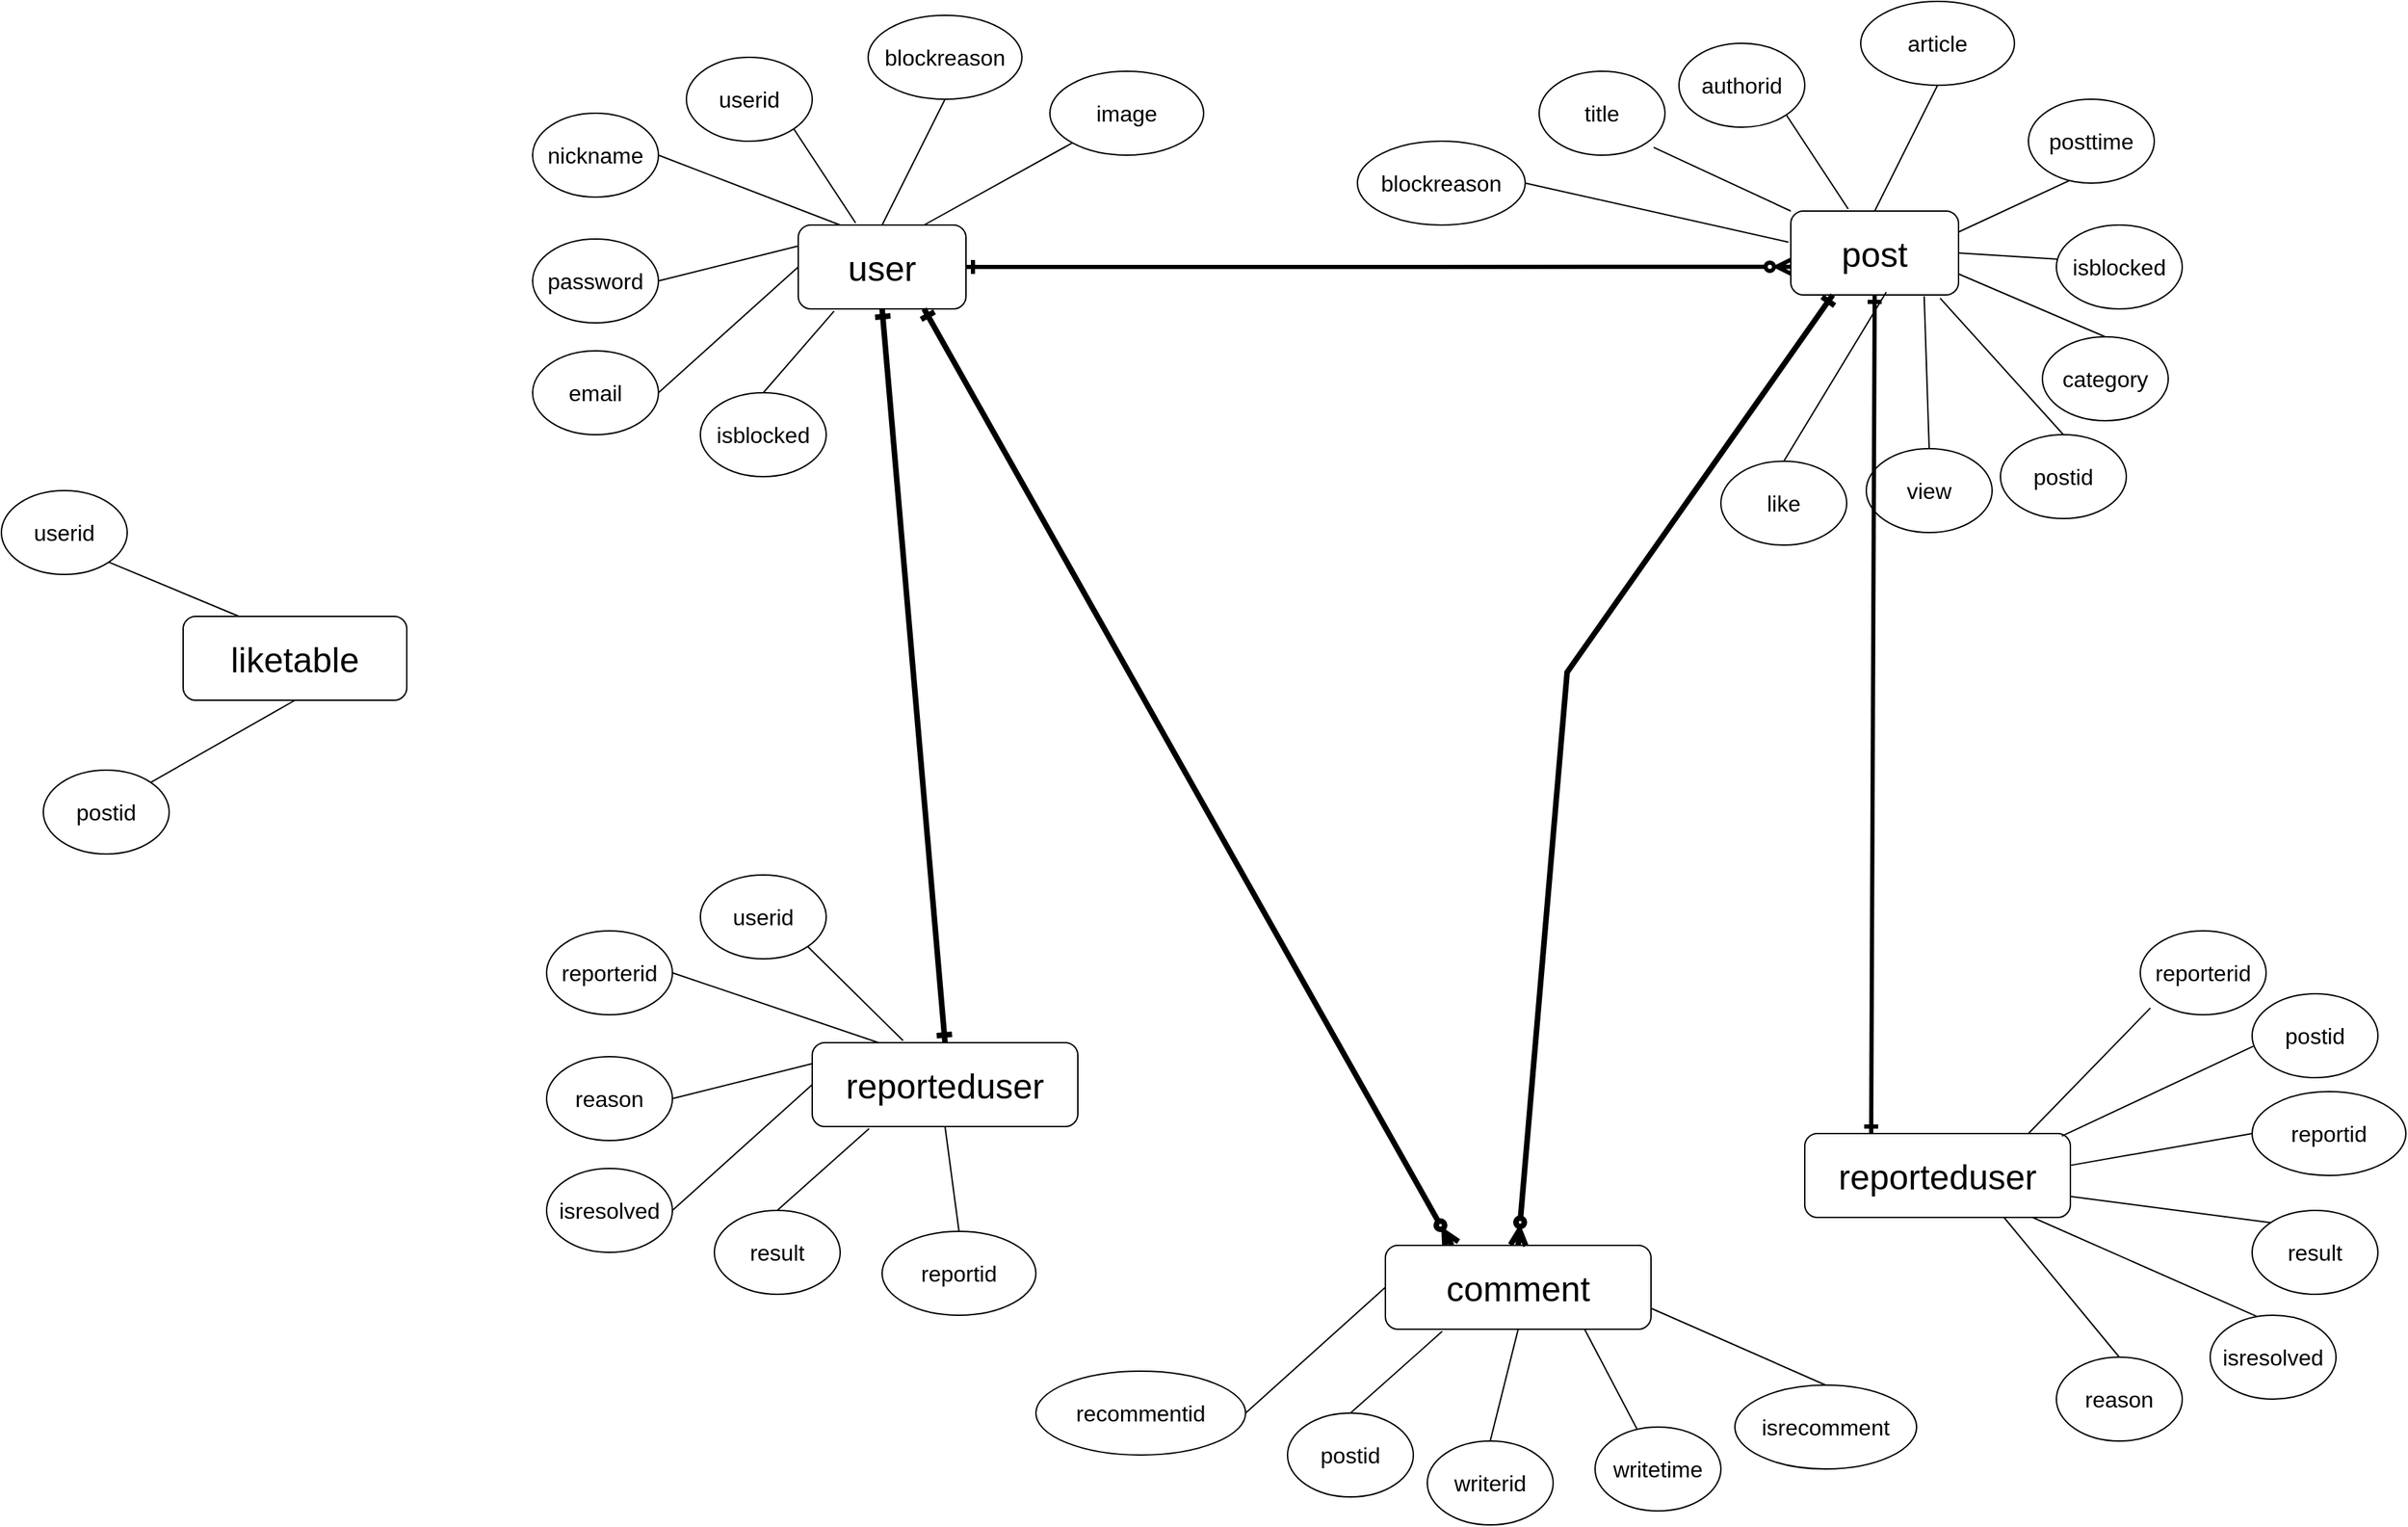<mxfile version="21.6.5" type="device">
  <diagram name="페이지-1" id="y0PQ1GCIzjFGyW6kAUXO">
    <mxGraphModel dx="3491" dy="2475" grid="1" gridSize="10" guides="1" tooltips="1" connect="1" arrows="1" fold="1" page="1" pageScale="1" pageWidth="827" pageHeight="1169" math="0" shadow="0">
      <root>
        <mxCell id="0" />
        <mxCell id="1" parent="0" />
        <mxCell id="JaoTYLzLAvgSiqb9TiZ4-57" style="edgeStyle=orthogonalEdgeStyle;rounded=0;orthogonalLoop=1;jettySize=auto;html=1;exitX=1;exitY=0.5;exitDx=0;exitDy=0;entryX=0;entryY=0.664;entryDx=0;entryDy=0;entryPerimeter=0;startArrow=ERone;startFill=0;endArrow=ERzeroToMany;endFill=0;strokeWidth=3;" edge="1" parent="1" source="JaoTYLzLAvgSiqb9TiZ4-1" target="JaoTYLzLAvgSiqb9TiZ4-21">
          <mxGeometry relative="1" as="geometry" />
        </mxCell>
        <mxCell id="JaoTYLzLAvgSiqb9TiZ4-1" value="&lt;font style=&quot;font-size: 25px;&quot;&gt;user&lt;/font&gt;" style="rounded=1;whiteSpace=wrap;html=1;" vertex="1" parent="1">
          <mxGeometry x="-440" y="150" width="120" height="60" as="geometry" />
        </mxCell>
        <mxCell id="JaoTYLzLAvgSiqb9TiZ4-7" style="rounded=0;orthogonalLoop=1;jettySize=auto;html=1;exitX=1;exitY=0.5;exitDx=0;exitDy=0;entryX=0.25;entryY=0;entryDx=0;entryDy=0;endArrow=none;endFill=0;" edge="1" parent="1" source="JaoTYLzLAvgSiqb9TiZ4-5" target="JaoTYLzLAvgSiqb9TiZ4-1">
          <mxGeometry relative="1" as="geometry" />
        </mxCell>
        <mxCell id="JaoTYLzLAvgSiqb9TiZ4-5" value="&lt;font style=&quot;font-size: 16px;&quot;&gt;nickname&lt;/font&gt;" style="ellipse;whiteSpace=wrap;html=1;" vertex="1" parent="1">
          <mxGeometry x="-630" y="70" width="90" height="60" as="geometry" />
        </mxCell>
        <mxCell id="JaoTYLzLAvgSiqb9TiZ4-10" style="rounded=0;orthogonalLoop=1;jettySize=auto;html=1;exitX=1;exitY=0.5;exitDx=0;exitDy=0;endArrow=none;endFill=0;entryX=0;entryY=0.25;entryDx=0;entryDy=0;" edge="1" parent="1" source="JaoTYLzLAvgSiqb9TiZ4-9" target="JaoTYLzLAvgSiqb9TiZ4-1">
          <mxGeometry relative="1" as="geometry">
            <mxPoint x="-450" y="160" as="targetPoint" />
          </mxGeometry>
        </mxCell>
        <mxCell id="JaoTYLzLAvgSiqb9TiZ4-9" value="&lt;font style=&quot;font-size: 16px;&quot;&gt;password&lt;/font&gt;" style="ellipse;whiteSpace=wrap;html=1;" vertex="1" parent="1">
          <mxGeometry x="-630" y="160" width="90" height="60" as="geometry" />
        </mxCell>
        <mxCell id="JaoTYLzLAvgSiqb9TiZ4-12" style="rounded=0;orthogonalLoop=1;jettySize=auto;html=1;exitX=1;exitY=0.5;exitDx=0;exitDy=0;entryX=0;entryY=0.5;entryDx=0;entryDy=0;endArrow=none;endFill=0;" edge="1" parent="1" source="JaoTYLzLAvgSiqb9TiZ4-11" target="JaoTYLzLAvgSiqb9TiZ4-1">
          <mxGeometry relative="1" as="geometry">
            <mxPoint x="-450" y="170" as="targetPoint" />
          </mxGeometry>
        </mxCell>
        <mxCell id="JaoTYLzLAvgSiqb9TiZ4-11" value="&lt;font style=&quot;font-size: 16px;&quot;&gt;email&lt;/font&gt;" style="ellipse;whiteSpace=wrap;html=1;" vertex="1" parent="1">
          <mxGeometry x="-630" y="240" width="90" height="60" as="geometry" />
        </mxCell>
        <mxCell id="JaoTYLzLAvgSiqb9TiZ4-14" style="rounded=0;orthogonalLoop=1;jettySize=auto;html=1;exitX=0.5;exitY=1;exitDx=0;exitDy=0;entryX=0.5;entryY=0;entryDx=0;entryDy=0;endArrow=none;endFill=0;" edge="1" parent="1" source="JaoTYLzLAvgSiqb9TiZ4-13" target="JaoTYLzLAvgSiqb9TiZ4-1">
          <mxGeometry relative="1" as="geometry">
            <mxPoint x="-180.0" y="17.5" as="sourcePoint" />
            <mxPoint x="-340" y="182.5" as="targetPoint" />
          </mxGeometry>
        </mxCell>
        <mxCell id="JaoTYLzLAvgSiqb9TiZ4-13" value="&lt;font style=&quot;font-size: 16px;&quot;&gt;blockreason&lt;br&gt;&lt;/font&gt;" style="ellipse;whiteSpace=wrap;html=1;" vertex="1" parent="1">
          <mxGeometry x="-390" width="110" height="60" as="geometry" />
        </mxCell>
        <mxCell id="JaoTYLzLAvgSiqb9TiZ4-16" style="rounded=0;orthogonalLoop=1;jettySize=auto;html=1;exitX=1;exitY=1;exitDx=0;exitDy=0;entryX=0.342;entryY=-0.025;entryDx=0;entryDy=0;entryPerimeter=0;endArrow=none;endFill=0;" edge="1" parent="1" source="JaoTYLzLAvgSiqb9TiZ4-15" target="JaoTYLzLAvgSiqb9TiZ4-1">
          <mxGeometry relative="1" as="geometry" />
        </mxCell>
        <mxCell id="JaoTYLzLAvgSiqb9TiZ4-15" value="&lt;font style=&quot;font-size: 16px;&quot;&gt;userid&lt;br&gt;&lt;/font&gt;" style="ellipse;whiteSpace=wrap;html=1;" vertex="1" parent="1">
          <mxGeometry x="-520" y="30" width="90" height="60" as="geometry" />
        </mxCell>
        <mxCell id="JaoTYLzLAvgSiqb9TiZ4-19" style="rounded=0;orthogonalLoop=1;jettySize=auto;html=1;exitX=0.5;exitY=0;exitDx=0;exitDy=0;entryX=0.214;entryY=1.026;entryDx=0;entryDy=0;entryPerimeter=0;endArrow=none;endFill=0;" edge="1" parent="1" source="JaoTYLzLAvgSiqb9TiZ4-18" target="JaoTYLzLAvgSiqb9TiZ4-1">
          <mxGeometry relative="1" as="geometry" />
        </mxCell>
        <mxCell id="JaoTYLzLAvgSiqb9TiZ4-18" value="&lt;font style=&quot;font-size: 16px;&quot;&gt;isblocked&lt;/font&gt;" style="ellipse;whiteSpace=wrap;html=1;" vertex="1" parent="1">
          <mxGeometry x="-510" y="270" width="90" height="60" as="geometry" />
        </mxCell>
        <mxCell id="JaoTYLzLAvgSiqb9TiZ4-21" value="&lt;font style=&quot;font-size: 25px;&quot;&gt;post&lt;br&gt;&lt;/font&gt;" style="rounded=1;whiteSpace=wrap;html=1;" vertex="1" parent="1">
          <mxGeometry x="270" y="140" width="120" height="60" as="geometry" />
        </mxCell>
        <mxCell id="JaoTYLzLAvgSiqb9TiZ4-22" style="rounded=0;orthogonalLoop=1;jettySize=auto;html=1;exitX=1;exitY=0.5;exitDx=0;exitDy=0;entryX=1;entryY=0.5;entryDx=0;entryDy=0;endArrow=none;endFill=0;" edge="1" parent="1" source="JaoTYLzLAvgSiqb9TiZ4-23" target="JaoTYLzLAvgSiqb9TiZ4-21">
          <mxGeometry relative="1" as="geometry" />
        </mxCell>
        <mxCell id="JaoTYLzLAvgSiqb9TiZ4-23" value="&lt;font style=&quot;font-size: 16px;&quot;&gt;isblocked&lt;/font&gt;" style="ellipse;whiteSpace=wrap;html=1;" vertex="1" parent="1">
          <mxGeometry x="460" y="150" width="90" height="60" as="geometry" />
        </mxCell>
        <mxCell id="JaoTYLzLAvgSiqb9TiZ4-24" style="rounded=0;orthogonalLoop=1;jettySize=auto;html=1;exitX=1;exitY=0.5;exitDx=0;exitDy=0;endArrow=none;endFill=0;entryX=1;entryY=0.25;entryDx=0;entryDy=0;" edge="1" parent="1" source="JaoTYLzLAvgSiqb9TiZ4-25" target="JaoTYLzLAvgSiqb9TiZ4-21">
          <mxGeometry relative="1" as="geometry">
            <mxPoint x="260" y="150" as="targetPoint" />
          </mxGeometry>
        </mxCell>
        <mxCell id="JaoTYLzLAvgSiqb9TiZ4-25" value="&lt;font style=&quot;font-size: 16px;&quot;&gt;posttime&lt;br&gt;&lt;/font&gt;" style="ellipse;whiteSpace=wrap;html=1;" vertex="1" parent="1">
          <mxGeometry x="440" y="60" width="90" height="60" as="geometry" />
        </mxCell>
        <mxCell id="JaoTYLzLAvgSiqb9TiZ4-26" style="rounded=0;orthogonalLoop=1;jettySize=auto;html=1;exitX=0.5;exitY=0;exitDx=0;exitDy=0;entryX=0.89;entryY=1.038;entryDx=0;entryDy=0;endArrow=none;endFill=0;entryPerimeter=0;" edge="1" parent="1" source="JaoTYLzLAvgSiqb9TiZ4-27" target="JaoTYLzLAvgSiqb9TiZ4-21">
          <mxGeometry relative="1" as="geometry">
            <mxPoint x="260" y="160" as="targetPoint" />
          </mxGeometry>
        </mxCell>
        <mxCell id="JaoTYLzLAvgSiqb9TiZ4-27" value="&lt;font style=&quot;font-size: 16px;&quot;&gt;postid&lt;/font&gt;" style="ellipse;whiteSpace=wrap;html=1;" vertex="1" parent="1">
          <mxGeometry x="420" y="300" width="90" height="60" as="geometry" />
        </mxCell>
        <mxCell id="JaoTYLzLAvgSiqb9TiZ4-28" style="rounded=0;orthogonalLoop=1;jettySize=auto;html=1;exitX=0.5;exitY=1;exitDx=0;exitDy=0;entryX=0.5;entryY=0;entryDx=0;entryDy=0;endArrow=none;endFill=0;" edge="1" parent="1" source="JaoTYLzLAvgSiqb9TiZ4-29" target="JaoTYLzLAvgSiqb9TiZ4-21">
          <mxGeometry relative="1" as="geometry">
            <mxPoint x="530.0" y="7.5" as="sourcePoint" />
            <mxPoint x="370" y="172.5" as="targetPoint" />
          </mxGeometry>
        </mxCell>
        <mxCell id="JaoTYLzLAvgSiqb9TiZ4-29" value="&lt;font style=&quot;font-size: 16px;&quot;&gt;article&lt;br&gt;&lt;/font&gt;" style="ellipse;whiteSpace=wrap;html=1;" vertex="1" parent="1">
          <mxGeometry x="320" y="-10" width="110" height="60" as="geometry" />
        </mxCell>
        <mxCell id="JaoTYLzLAvgSiqb9TiZ4-30" style="rounded=0;orthogonalLoop=1;jettySize=auto;html=1;exitX=1;exitY=1;exitDx=0;exitDy=0;entryX=0.342;entryY=-0.025;entryDx=0;entryDy=0;entryPerimeter=0;endArrow=none;endFill=0;" edge="1" parent="1" source="JaoTYLzLAvgSiqb9TiZ4-31" target="JaoTYLzLAvgSiqb9TiZ4-21">
          <mxGeometry relative="1" as="geometry" />
        </mxCell>
        <mxCell id="JaoTYLzLAvgSiqb9TiZ4-31" value="&lt;font style=&quot;font-size: 16px;&quot;&gt;authorid&lt;br&gt;&lt;/font&gt;" style="ellipse;whiteSpace=wrap;html=1;" vertex="1" parent="1">
          <mxGeometry x="190" y="20" width="90" height="60" as="geometry" />
        </mxCell>
        <mxCell id="JaoTYLzLAvgSiqb9TiZ4-32" style="rounded=0;orthogonalLoop=1;jettySize=auto;html=1;exitX=0.5;exitY=0;exitDx=0;exitDy=0;entryX=1;entryY=0.75;entryDx=0;entryDy=0;endArrow=none;endFill=0;" edge="1" parent="1" source="JaoTYLzLAvgSiqb9TiZ4-33" target="JaoTYLzLAvgSiqb9TiZ4-21">
          <mxGeometry relative="1" as="geometry" />
        </mxCell>
        <mxCell id="JaoTYLzLAvgSiqb9TiZ4-33" value="&lt;font style=&quot;font-size: 16px;&quot;&gt;category&lt;/font&gt;" style="ellipse;whiteSpace=wrap;html=1;" vertex="1" parent="1">
          <mxGeometry x="450" y="230" width="90" height="60" as="geometry" />
        </mxCell>
        <mxCell id="JaoTYLzLAvgSiqb9TiZ4-36" style="rounded=0;orthogonalLoop=1;jettySize=auto;html=1;exitX=0.5;exitY=0;exitDx=0;exitDy=0;entryX=0.795;entryY=1.014;entryDx=0;entryDy=0;endArrow=none;endFill=0;entryPerimeter=0;" edge="1" parent="1" source="JaoTYLzLAvgSiqb9TiZ4-37" target="JaoTYLzLAvgSiqb9TiZ4-21">
          <mxGeometry relative="1" as="geometry">
            <mxPoint x="287" y="241" as="targetPoint" />
          </mxGeometry>
        </mxCell>
        <mxCell id="JaoTYLzLAvgSiqb9TiZ4-37" value="&lt;font style=&quot;font-size: 16px;&quot;&gt;view&lt;/font&gt;" style="ellipse;whiteSpace=wrap;html=1;" vertex="1" parent="1">
          <mxGeometry x="324" y="310" width="90" height="60" as="geometry" />
        </mxCell>
        <mxCell id="JaoTYLzLAvgSiqb9TiZ4-38" style="rounded=0;orthogonalLoop=1;jettySize=auto;html=1;exitX=0.5;exitY=0;exitDx=0;exitDy=0;entryX=0.569;entryY=0.967;entryDx=0;entryDy=0;endArrow=none;endFill=0;entryPerimeter=0;" edge="1" parent="1" source="JaoTYLzLAvgSiqb9TiZ4-39" target="JaoTYLzLAvgSiqb9TiZ4-21">
          <mxGeometry relative="1" as="geometry">
            <mxPoint x="261" y="210" as="targetPoint" />
          </mxGeometry>
        </mxCell>
        <mxCell id="JaoTYLzLAvgSiqb9TiZ4-39" value="&lt;font style=&quot;font-size: 16px;&quot;&gt;like&lt;br&gt;&lt;/font&gt;" style="ellipse;whiteSpace=wrap;html=1;" vertex="1" parent="1">
          <mxGeometry x="220" y="319" width="90" height="60" as="geometry" />
        </mxCell>
        <mxCell id="JaoTYLzLAvgSiqb9TiZ4-40" style="rounded=0;orthogonalLoop=1;jettySize=auto;html=1;exitX=0.91;exitY=0.907;exitDx=0;exitDy=0;entryX=0;entryY=0;entryDx=0;entryDy=0;endArrow=none;endFill=0;exitPerimeter=0;" edge="1" parent="1" source="JaoTYLzLAvgSiqb9TiZ4-41" target="JaoTYLzLAvgSiqb9TiZ4-21">
          <mxGeometry relative="1" as="geometry">
            <mxPoint x="151" y="210" as="targetPoint" />
          </mxGeometry>
        </mxCell>
        <mxCell id="JaoTYLzLAvgSiqb9TiZ4-41" value="&lt;font style=&quot;font-size: 16px;&quot;&gt;title&lt;br&gt;&lt;/font&gt;" style="ellipse;whiteSpace=wrap;html=1;" vertex="1" parent="1">
          <mxGeometry x="90" y="40" width="90" height="60" as="geometry" />
        </mxCell>
        <mxCell id="JaoTYLzLAvgSiqb9TiZ4-42" style="rounded=0;orthogonalLoop=1;jettySize=auto;html=1;exitX=1;exitY=0.5;exitDx=0;exitDy=0;entryX=-0.014;entryY=0.371;entryDx=0;entryDy=0;endArrow=none;endFill=0;entryPerimeter=0;" edge="1" parent="1" source="JaoTYLzLAvgSiqb9TiZ4-43" target="JaoTYLzLAvgSiqb9TiZ4-21">
          <mxGeometry relative="1" as="geometry">
            <mxPoint x="11" y="105.5" as="targetPoint" />
          </mxGeometry>
        </mxCell>
        <mxCell id="JaoTYLzLAvgSiqb9TiZ4-43" value="&lt;font style=&quot;font-size: 16px;&quot;&gt;blockreason&lt;/font&gt;" style="ellipse;whiteSpace=wrap;html=1;" vertex="1" parent="1">
          <mxGeometry x="-40" y="90" width="120" height="60" as="geometry" />
        </mxCell>
        <mxCell id="JaoTYLzLAvgSiqb9TiZ4-58" style="rounded=0;orthogonalLoop=1;jettySize=auto;html=1;exitX=0.5;exitY=0;exitDx=0;exitDy=0;entryX=0.5;entryY=1;entryDx=0;entryDy=0;startArrow=ERone;startFill=0;endArrow=ERone;endFill=0;strokeWidth=4;" edge="1" parent="1" source="JaoTYLzLAvgSiqb9TiZ4-44" target="JaoTYLzLAvgSiqb9TiZ4-1">
          <mxGeometry relative="1" as="geometry" />
        </mxCell>
        <mxCell id="JaoTYLzLAvgSiqb9TiZ4-44" value="&lt;font style=&quot;font-size: 25px;&quot;&gt;reporteduser&lt;br&gt;&lt;/font&gt;" style="rounded=1;whiteSpace=wrap;html=1;" vertex="1" parent="1">
          <mxGeometry x="-430" y="735" width="190" height="60" as="geometry" />
        </mxCell>
        <mxCell id="JaoTYLzLAvgSiqb9TiZ4-45" style="rounded=0;orthogonalLoop=1;jettySize=auto;html=1;exitX=1;exitY=0.5;exitDx=0;exitDy=0;entryX=0.25;entryY=0;entryDx=0;entryDy=0;endArrow=none;endFill=0;" edge="1" parent="1" source="JaoTYLzLAvgSiqb9TiZ4-46" target="JaoTYLzLAvgSiqb9TiZ4-44">
          <mxGeometry relative="1" as="geometry" />
        </mxCell>
        <mxCell id="JaoTYLzLAvgSiqb9TiZ4-46" value="&lt;font style=&quot;font-size: 16px;&quot;&gt;reporterid&lt;br&gt;&lt;/font&gt;" style="ellipse;whiteSpace=wrap;html=1;" vertex="1" parent="1">
          <mxGeometry x="-620" y="655" width="90" height="60" as="geometry" />
        </mxCell>
        <mxCell id="JaoTYLzLAvgSiqb9TiZ4-47" style="rounded=0;orthogonalLoop=1;jettySize=auto;html=1;exitX=1;exitY=0.5;exitDx=0;exitDy=0;endArrow=none;endFill=0;entryX=0;entryY=0.25;entryDx=0;entryDy=0;" edge="1" parent="1" source="JaoTYLzLAvgSiqb9TiZ4-48" target="JaoTYLzLAvgSiqb9TiZ4-44">
          <mxGeometry relative="1" as="geometry">
            <mxPoint x="-440" y="745" as="targetPoint" />
          </mxGeometry>
        </mxCell>
        <mxCell id="JaoTYLzLAvgSiqb9TiZ4-48" value="&lt;font style=&quot;font-size: 16px;&quot;&gt;reason&lt;/font&gt;" style="ellipse;whiteSpace=wrap;html=1;" vertex="1" parent="1">
          <mxGeometry x="-620" y="745" width="90" height="60" as="geometry" />
        </mxCell>
        <mxCell id="JaoTYLzLAvgSiqb9TiZ4-49" style="rounded=0;orthogonalLoop=1;jettySize=auto;html=1;exitX=1;exitY=0.5;exitDx=0;exitDy=0;entryX=0;entryY=0.5;entryDx=0;entryDy=0;endArrow=none;endFill=0;" edge="1" parent="1" source="JaoTYLzLAvgSiqb9TiZ4-50" target="JaoTYLzLAvgSiqb9TiZ4-44">
          <mxGeometry relative="1" as="geometry">
            <mxPoint x="-440" y="755" as="targetPoint" />
          </mxGeometry>
        </mxCell>
        <mxCell id="JaoTYLzLAvgSiqb9TiZ4-50" value="&lt;font style=&quot;font-size: 16px;&quot;&gt;isresolved&lt;/font&gt;" style="ellipse;whiteSpace=wrap;html=1;" vertex="1" parent="1">
          <mxGeometry x="-620" y="825" width="90" height="60" as="geometry" />
        </mxCell>
        <mxCell id="JaoTYLzLAvgSiqb9TiZ4-51" style="rounded=0;orthogonalLoop=1;jettySize=auto;html=1;exitX=0.5;exitY=1;exitDx=0;exitDy=0;entryX=0.5;entryY=0;entryDx=0;entryDy=0;endArrow=none;endFill=0;" edge="1" parent="1" source="JaoTYLzLAvgSiqb9TiZ4-44" target="JaoTYLzLAvgSiqb9TiZ4-52">
          <mxGeometry relative="1" as="geometry">
            <mxPoint x="-295" y="780" as="sourcePoint" />
            <mxPoint x="-340" y="870" as="targetPoint" />
          </mxGeometry>
        </mxCell>
        <mxCell id="JaoTYLzLAvgSiqb9TiZ4-52" value="&lt;font style=&quot;font-size: 16px;&quot;&gt;reportid&lt;br&gt;&lt;/font&gt;" style="ellipse;whiteSpace=wrap;html=1;" vertex="1" parent="1">
          <mxGeometry x="-380" y="870" width="110" height="60" as="geometry" />
        </mxCell>
        <mxCell id="JaoTYLzLAvgSiqb9TiZ4-53" style="rounded=0;orthogonalLoop=1;jettySize=auto;html=1;exitX=1;exitY=1;exitDx=0;exitDy=0;entryX=0.342;entryY=-0.025;entryDx=0;entryDy=0;entryPerimeter=0;endArrow=none;endFill=0;" edge="1" parent="1" source="JaoTYLzLAvgSiqb9TiZ4-54" target="JaoTYLzLAvgSiqb9TiZ4-44">
          <mxGeometry relative="1" as="geometry" />
        </mxCell>
        <mxCell id="JaoTYLzLAvgSiqb9TiZ4-54" value="&lt;font style=&quot;font-size: 16px;&quot;&gt;userid&lt;br&gt;&lt;/font&gt;" style="ellipse;whiteSpace=wrap;html=1;" vertex="1" parent="1">
          <mxGeometry x="-510" y="615" width="90" height="60" as="geometry" />
        </mxCell>
        <mxCell id="JaoTYLzLAvgSiqb9TiZ4-55" style="rounded=0;orthogonalLoop=1;jettySize=auto;html=1;exitX=0.5;exitY=0;exitDx=0;exitDy=0;entryX=0.214;entryY=1.026;entryDx=0;entryDy=0;entryPerimeter=0;endArrow=none;endFill=0;" edge="1" parent="1" source="JaoTYLzLAvgSiqb9TiZ4-56" target="JaoTYLzLAvgSiqb9TiZ4-44">
          <mxGeometry relative="1" as="geometry" />
        </mxCell>
        <mxCell id="JaoTYLzLAvgSiqb9TiZ4-56" value="&lt;font style=&quot;font-size: 16px;&quot;&gt;result&lt;/font&gt;" style="ellipse;whiteSpace=wrap;html=1;" vertex="1" parent="1">
          <mxGeometry x="-500" y="855" width="90" height="60" as="geometry" />
        </mxCell>
        <mxCell id="JaoTYLzLAvgSiqb9TiZ4-72" style="rounded=0;orthogonalLoop=1;jettySize=auto;html=1;exitX=0.25;exitY=0;exitDx=0;exitDy=0;entryX=0.5;entryY=1;entryDx=0;entryDy=0;startArrow=ERone;startFill=0;endArrow=ERone;endFill=0;strokeWidth=3;" edge="1" parent="1" source="JaoTYLzLAvgSiqb9TiZ4-59" target="JaoTYLzLAvgSiqb9TiZ4-21">
          <mxGeometry relative="1" as="geometry" />
        </mxCell>
        <mxCell id="JaoTYLzLAvgSiqb9TiZ4-59" value="&lt;font style=&quot;font-size: 25px;&quot;&gt;reporteduser&lt;br&gt;&lt;/font&gt;" style="rounded=1;whiteSpace=wrap;html=1;" vertex="1" parent="1">
          <mxGeometry x="280" y="800" width="190" height="60" as="geometry" />
        </mxCell>
        <mxCell id="JaoTYLzLAvgSiqb9TiZ4-60" style="rounded=0;orthogonalLoop=1;jettySize=auto;html=1;exitX=0.08;exitY=0.92;exitDx=0;exitDy=0;entryX=0.842;entryY=0;entryDx=0;entryDy=0;endArrow=none;endFill=0;entryPerimeter=0;exitPerimeter=0;" edge="1" parent="1" source="JaoTYLzLAvgSiqb9TiZ4-61" target="JaoTYLzLAvgSiqb9TiZ4-59">
          <mxGeometry relative="1" as="geometry" />
        </mxCell>
        <mxCell id="JaoTYLzLAvgSiqb9TiZ4-61" value="&lt;font style=&quot;font-size: 16px;&quot;&gt;reporterid&lt;br&gt;&lt;/font&gt;" style="ellipse;whiteSpace=wrap;html=1;" vertex="1" parent="1">
          <mxGeometry x="520" y="655" width="90" height="60" as="geometry" />
        </mxCell>
        <mxCell id="JaoTYLzLAvgSiqb9TiZ4-62" style="rounded=0;orthogonalLoop=1;jettySize=auto;html=1;exitX=0.5;exitY=0;exitDx=0;exitDy=0;endArrow=none;endFill=0;entryX=0.75;entryY=1;entryDx=0;entryDy=0;" edge="1" parent="1" source="JaoTYLzLAvgSiqb9TiZ4-63" target="JaoTYLzLAvgSiqb9TiZ4-59">
          <mxGeometry relative="1" as="geometry">
            <mxPoint x="270" y="810" as="targetPoint" />
          </mxGeometry>
        </mxCell>
        <mxCell id="JaoTYLzLAvgSiqb9TiZ4-63" value="&lt;font style=&quot;font-size: 16px;&quot;&gt;reason&lt;/font&gt;" style="ellipse;whiteSpace=wrap;html=1;" vertex="1" parent="1">
          <mxGeometry x="460" y="960" width="90" height="60" as="geometry" />
        </mxCell>
        <mxCell id="JaoTYLzLAvgSiqb9TiZ4-64" style="rounded=0;orthogonalLoop=1;jettySize=auto;html=1;exitX=0.395;exitY=0.03;exitDx=0;exitDy=0;endArrow=none;endFill=0;exitPerimeter=0;" edge="1" parent="1" source="JaoTYLzLAvgSiqb9TiZ4-65" target="JaoTYLzLAvgSiqb9TiZ4-59">
          <mxGeometry relative="1" as="geometry">
            <mxPoint x="270" y="820" as="targetPoint" />
          </mxGeometry>
        </mxCell>
        <mxCell id="JaoTYLzLAvgSiqb9TiZ4-65" value="&lt;font style=&quot;font-size: 16px;&quot;&gt;isresolved&lt;/font&gt;" style="ellipse;whiteSpace=wrap;html=1;" vertex="1" parent="1">
          <mxGeometry x="570" y="930" width="90" height="60" as="geometry" />
        </mxCell>
        <mxCell id="JaoTYLzLAvgSiqb9TiZ4-66" style="rounded=0;orthogonalLoop=1;jettySize=auto;html=1;exitX=1.002;exitY=0.378;exitDx=0;exitDy=0;entryX=0;entryY=0.5;entryDx=0;entryDy=0;endArrow=none;endFill=0;exitPerimeter=0;" edge="1" parent="1" source="JaoTYLzLAvgSiqb9TiZ4-59" target="JaoTYLzLAvgSiqb9TiZ4-67">
          <mxGeometry relative="1" as="geometry">
            <mxPoint x="415" y="845" as="sourcePoint" />
            <mxPoint x="370" y="935" as="targetPoint" />
          </mxGeometry>
        </mxCell>
        <mxCell id="JaoTYLzLAvgSiqb9TiZ4-67" value="&lt;font style=&quot;font-size: 16px;&quot;&gt;reportid&lt;br&gt;&lt;/font&gt;" style="ellipse;whiteSpace=wrap;html=1;" vertex="1" parent="1">
          <mxGeometry x="600" y="770" width="110" height="60" as="geometry" />
        </mxCell>
        <mxCell id="JaoTYLzLAvgSiqb9TiZ4-68" style="rounded=0;orthogonalLoop=1;jettySize=auto;html=1;exitX=0.009;exitY=0.626;exitDx=0;exitDy=0;entryX=0.968;entryY=0.03;entryDx=0;entryDy=0;entryPerimeter=0;endArrow=none;endFill=0;exitPerimeter=0;" edge="1" parent="1" source="JaoTYLzLAvgSiqb9TiZ4-69" target="JaoTYLzLAvgSiqb9TiZ4-59">
          <mxGeometry relative="1" as="geometry" />
        </mxCell>
        <mxCell id="JaoTYLzLAvgSiqb9TiZ4-69" value="&lt;font style=&quot;font-size: 16px;&quot;&gt;postid&lt;br&gt;&lt;/font&gt;" style="ellipse;whiteSpace=wrap;html=1;" vertex="1" parent="1">
          <mxGeometry x="600" y="700" width="90" height="60" as="geometry" />
        </mxCell>
        <mxCell id="JaoTYLzLAvgSiqb9TiZ4-70" style="rounded=0;orthogonalLoop=1;jettySize=auto;html=1;exitX=0;exitY=0;exitDx=0;exitDy=0;entryX=1;entryY=0.75;entryDx=0;entryDy=0;endArrow=none;endFill=0;" edge="1" parent="1" source="JaoTYLzLAvgSiqb9TiZ4-71" target="JaoTYLzLAvgSiqb9TiZ4-59">
          <mxGeometry relative="1" as="geometry" />
        </mxCell>
        <mxCell id="JaoTYLzLAvgSiqb9TiZ4-71" value="&lt;font style=&quot;font-size: 16px;&quot;&gt;result&lt;/font&gt;" style="ellipse;whiteSpace=wrap;html=1;" vertex="1" parent="1">
          <mxGeometry x="600" y="855" width="90" height="60" as="geometry" />
        </mxCell>
        <mxCell id="JaoTYLzLAvgSiqb9TiZ4-110" style="rounded=0;orthogonalLoop=1;jettySize=auto;html=1;exitX=0.25;exitY=0;exitDx=0;exitDy=0;entryX=0.75;entryY=1;entryDx=0;entryDy=0;strokeWidth=4;startArrow=ERzeroToMany;startFill=0;endArrow=ERone;endFill=0;" edge="1" parent="1" source="JaoTYLzLAvgSiqb9TiZ4-97" target="JaoTYLzLAvgSiqb9TiZ4-1">
          <mxGeometry relative="1" as="geometry" />
        </mxCell>
        <mxCell id="JaoTYLzLAvgSiqb9TiZ4-97" value="&lt;font style=&quot;font-size: 25px;&quot;&gt;comment&lt;br&gt;&lt;/font&gt;" style="rounded=1;whiteSpace=wrap;html=1;" vertex="1" parent="1">
          <mxGeometry x="-20" y="880" width="190" height="60" as="geometry" />
        </mxCell>
        <mxCell id="JaoTYLzLAvgSiqb9TiZ4-98" style="rounded=0;orthogonalLoop=1;jettySize=auto;html=1;exitX=0.5;exitY=0;exitDx=0;exitDy=0;entryX=0.5;entryY=1;entryDx=0;entryDy=0;endArrow=none;endFill=0;" edge="1" parent="1" source="JaoTYLzLAvgSiqb9TiZ4-99" target="JaoTYLzLAvgSiqb9TiZ4-97">
          <mxGeometry relative="1" as="geometry" />
        </mxCell>
        <mxCell id="JaoTYLzLAvgSiqb9TiZ4-99" value="&lt;font style=&quot;font-size: 16px;&quot;&gt;writerid&lt;br&gt;&lt;/font&gt;" style="ellipse;whiteSpace=wrap;html=1;" vertex="1" parent="1">
          <mxGeometry x="10" y="1020" width="90" height="60" as="geometry" />
        </mxCell>
        <mxCell id="JaoTYLzLAvgSiqb9TiZ4-100" style="rounded=0;orthogonalLoop=1;jettySize=auto;html=1;exitX=0.5;exitY=0;exitDx=0;exitDy=0;endArrow=none;endFill=0;entryX=1;entryY=0.75;entryDx=0;entryDy=0;" edge="1" parent="1" source="JaoTYLzLAvgSiqb9TiZ4-101" target="JaoTYLzLAvgSiqb9TiZ4-97">
          <mxGeometry relative="1" as="geometry">
            <mxPoint x="-30" y="890" as="targetPoint" />
          </mxGeometry>
        </mxCell>
        <mxCell id="JaoTYLzLAvgSiqb9TiZ4-101" value="&lt;span style=&quot;font-size: 16px;&quot;&gt;isrecomment&lt;/span&gt;" style="ellipse;whiteSpace=wrap;html=1;" vertex="1" parent="1">
          <mxGeometry x="230" y="980" width="130" height="60" as="geometry" />
        </mxCell>
        <mxCell id="JaoTYLzLAvgSiqb9TiZ4-102" style="rounded=0;orthogonalLoop=1;jettySize=auto;html=1;exitX=1;exitY=0.5;exitDx=0;exitDy=0;entryX=0;entryY=0.5;entryDx=0;entryDy=0;endArrow=none;endFill=0;" edge="1" parent="1" source="JaoTYLzLAvgSiqb9TiZ4-103" target="JaoTYLzLAvgSiqb9TiZ4-97">
          <mxGeometry relative="1" as="geometry">
            <mxPoint x="-30" y="900" as="targetPoint" />
          </mxGeometry>
        </mxCell>
        <mxCell id="JaoTYLzLAvgSiqb9TiZ4-103" value="&lt;span style=&quot;font-size: 16px;&quot;&gt;recommentid&lt;/span&gt;" style="ellipse;whiteSpace=wrap;html=1;" vertex="1" parent="1">
          <mxGeometry x="-270" y="970" width="150" height="60" as="geometry" />
        </mxCell>
        <mxCell id="JaoTYLzLAvgSiqb9TiZ4-106" style="rounded=0;orthogonalLoop=1;jettySize=auto;html=1;endArrow=none;endFill=0;entryX=0.75;entryY=1;entryDx=0;entryDy=0;" edge="1" parent="1" source="JaoTYLzLAvgSiqb9TiZ4-107" target="JaoTYLzLAvgSiqb9TiZ4-97">
          <mxGeometry relative="1" as="geometry">
            <mxPoint x="90" y="950" as="targetPoint" />
          </mxGeometry>
        </mxCell>
        <mxCell id="JaoTYLzLAvgSiqb9TiZ4-107" value="&lt;font style=&quot;font-size: 16px;&quot;&gt;writetime&lt;/font&gt;" style="ellipse;whiteSpace=wrap;html=1;" vertex="1" parent="1">
          <mxGeometry x="130" y="1010" width="90" height="60" as="geometry" />
        </mxCell>
        <mxCell id="JaoTYLzLAvgSiqb9TiZ4-108" style="rounded=0;orthogonalLoop=1;jettySize=auto;html=1;exitX=0.5;exitY=0;exitDx=0;exitDy=0;entryX=0.214;entryY=1.026;entryDx=0;entryDy=0;entryPerimeter=0;endArrow=none;endFill=0;" edge="1" parent="1" source="JaoTYLzLAvgSiqb9TiZ4-109" target="JaoTYLzLAvgSiqb9TiZ4-97">
          <mxGeometry relative="1" as="geometry" />
        </mxCell>
        <mxCell id="JaoTYLzLAvgSiqb9TiZ4-109" value="&lt;font style=&quot;font-size: 16px;&quot;&gt;postid&lt;br&gt;&lt;/font&gt;" style="ellipse;whiteSpace=wrap;html=1;" vertex="1" parent="1">
          <mxGeometry x="-90" y="1000" width="90" height="60" as="geometry" />
        </mxCell>
        <mxCell id="JaoTYLzLAvgSiqb9TiZ4-111" style="rounded=0;orthogonalLoop=1;jettySize=auto;html=1;exitX=0.5;exitY=0;exitDx=0;exitDy=0;entryX=0.25;entryY=1;entryDx=0;entryDy=0;strokeWidth=4;startArrow=ERzeroToMany;startFill=0;endArrow=ERone;endFill=0;" edge="1" parent="1" source="JaoTYLzLAvgSiqb9TiZ4-97" target="JaoTYLzLAvgSiqb9TiZ4-21">
          <mxGeometry relative="1" as="geometry">
            <mxPoint x="244" y="870" as="sourcePoint" />
            <mxPoint x="-134" y="200" as="targetPoint" />
            <Array as="points">
              <mxPoint x="110" y="470" />
            </Array>
          </mxGeometry>
        </mxCell>
        <mxCell id="JaoTYLzLAvgSiqb9TiZ4-113" style="rounded=0;orthogonalLoop=1;jettySize=auto;html=1;exitX=0;exitY=1;exitDx=0;exitDy=0;entryX=0.75;entryY=0;entryDx=0;entryDy=0;endArrow=none;endFill=0;" edge="1" parent="1" source="JaoTYLzLAvgSiqb9TiZ4-112" target="JaoTYLzLAvgSiqb9TiZ4-1">
          <mxGeometry relative="1" as="geometry" />
        </mxCell>
        <mxCell id="JaoTYLzLAvgSiqb9TiZ4-112" value="&lt;font style=&quot;font-size: 16px;&quot;&gt;image&lt;/font&gt;" style="ellipse;whiteSpace=wrap;html=1;" vertex="1" parent="1">
          <mxGeometry x="-260" y="40" width="110" height="60" as="geometry" />
        </mxCell>
        <mxCell id="JaoTYLzLAvgSiqb9TiZ4-114" value="&lt;font style=&quot;font-size: 25px;&quot;&gt;liketable&lt;br&gt;&lt;/font&gt;" style="rounded=1;whiteSpace=wrap;html=1;" vertex="1" parent="1">
          <mxGeometry x="-880" y="430" width="160" height="60" as="geometry" />
        </mxCell>
        <mxCell id="JaoTYLzLAvgSiqb9TiZ4-116" style="rounded=0;orthogonalLoop=1;jettySize=auto;html=1;exitX=1;exitY=1;exitDx=0;exitDy=0;entryX=0.25;entryY=0;entryDx=0;entryDy=0;endArrow=none;endFill=0;" edge="1" parent="1" source="JaoTYLzLAvgSiqb9TiZ4-115" target="JaoTYLzLAvgSiqb9TiZ4-114">
          <mxGeometry relative="1" as="geometry" />
        </mxCell>
        <mxCell id="JaoTYLzLAvgSiqb9TiZ4-115" value="&lt;span style=&quot;font-size: 16px;&quot;&gt;userid&lt;br&gt;&lt;/span&gt;" style="ellipse;whiteSpace=wrap;html=1;" vertex="1" parent="1">
          <mxGeometry x="-1010" y="340" width="90" height="60" as="geometry" />
        </mxCell>
        <mxCell id="JaoTYLzLAvgSiqb9TiZ4-118" style="rounded=0;orthogonalLoop=1;jettySize=auto;html=1;exitX=1;exitY=0;exitDx=0;exitDy=0;endArrow=none;endFill=0;entryX=0.5;entryY=1;entryDx=0;entryDy=0;" edge="1" parent="1" source="JaoTYLzLAvgSiqb9TiZ4-117" target="JaoTYLzLAvgSiqb9TiZ4-114">
          <mxGeometry relative="1" as="geometry">
            <mxPoint x="-850" y="490" as="targetPoint" />
          </mxGeometry>
        </mxCell>
        <mxCell id="JaoTYLzLAvgSiqb9TiZ4-117" value="&lt;span style=&quot;font-size: 16px;&quot;&gt;postid&lt;br&gt;&lt;/span&gt;" style="ellipse;whiteSpace=wrap;html=1;" vertex="1" parent="1">
          <mxGeometry x="-980" y="540" width="90" height="60" as="geometry" />
        </mxCell>
      </root>
    </mxGraphModel>
  </diagram>
</mxfile>
